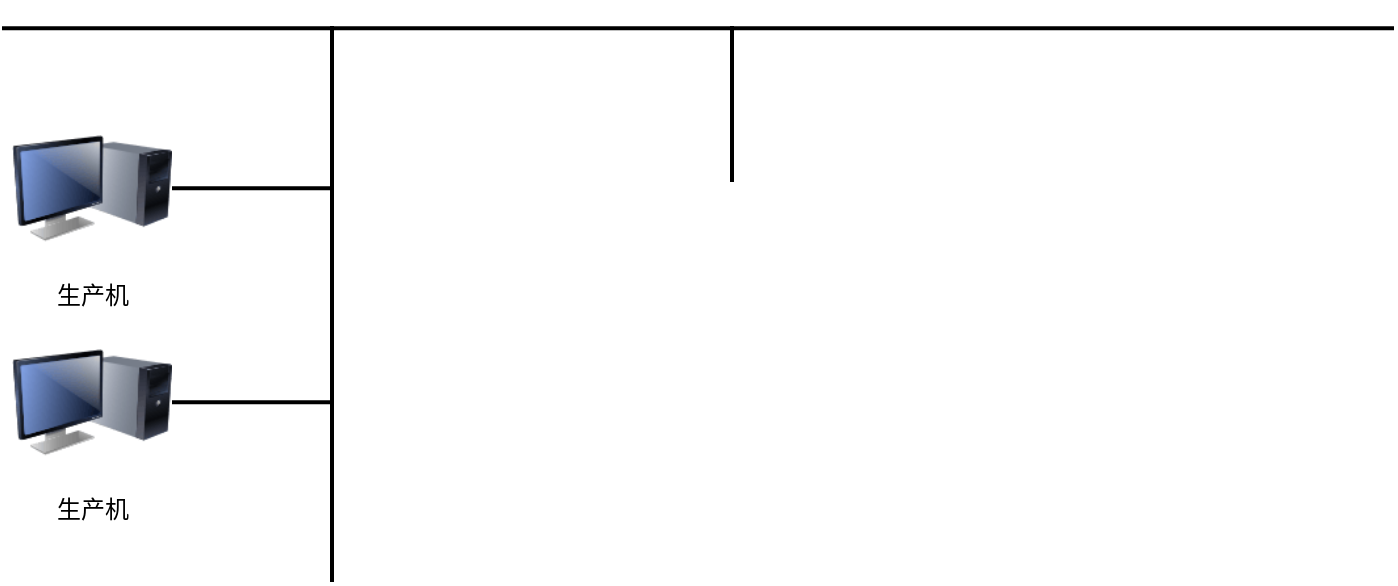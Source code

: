 <mxfile version="18.0.3" type="github">
  <diagram id="WPUKt3A7oiI-CKSTH1vF" name="Page-1">
    <mxGraphModel dx="1520" dy="752" grid="1" gridSize="10" guides="1" tooltips="1" connect="1" arrows="1" fold="1" page="0" pageScale="1" pageWidth="827" pageHeight="1169" math="0" shadow="0">
      <root>
        <mxCell id="0" />
        <mxCell id="1" parent="0" />
        <mxCell id="WDFu7RG4AvuWlvJgH90q-14" value="" style="line;strokeWidth=2;html=1;" parent="1" vertex="1">
          <mxGeometry y="160" width="696" height="26.25" as="geometry" />
        </mxCell>
        <mxCell id="qWO8GCQ1N2hHEBJl1-c2-2" value="" style="line;strokeWidth=2;direction=north;html=1;" vertex="1" parent="1">
          <mxGeometry x="160" y="172" width="10" height="278" as="geometry" />
        </mxCell>
        <mxCell id="qWO8GCQ1N2hHEBJl1-c2-3" value="" style="line;strokeWidth=2;html=1;" vertex="1" parent="1">
          <mxGeometry x="85" y="240" width="80" height="26.25" as="geometry" />
        </mxCell>
        <mxCell id="qWO8GCQ1N2hHEBJl1-c2-4" value="" style="line;strokeWidth=2;html=1;" vertex="1" parent="1">
          <mxGeometry x="85" y="347" width="80" height="26.25" as="geometry" />
        </mxCell>
        <mxCell id="qWO8GCQ1N2hHEBJl1-c2-5" value="生产机" style="image;html=1;image=img/lib/clip_art/computers/Monitor_Tower_128x128.png" vertex="1" parent="1">
          <mxGeometry x="5" y="320.12" width="80" height="80" as="geometry" />
        </mxCell>
        <mxCell id="qWO8GCQ1N2hHEBJl1-c2-6" value="生产机" style="image;html=1;image=img/lib/clip_art/computers/Monitor_Tower_128x128.png" vertex="1" parent="1">
          <mxGeometry x="5" y="213.13" width="80" height="80" as="geometry" />
        </mxCell>
        <mxCell id="qWO8GCQ1N2hHEBJl1-c2-9" value="" style="line;strokeWidth=2;direction=north;html=1;" vertex="1" parent="1">
          <mxGeometry x="360" y="172" width="10" height="78" as="geometry" />
        </mxCell>
      </root>
    </mxGraphModel>
  </diagram>
</mxfile>
